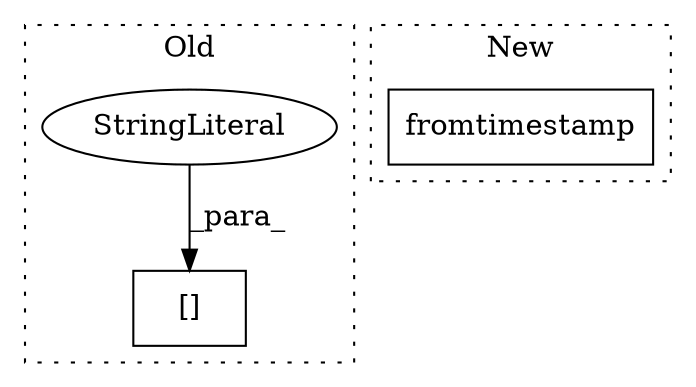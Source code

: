 digraph G {
subgraph cluster0 {
1 [label="[]" a="2" s="4087,4115" l="11,1" shape="box"];
3 [label="StringLiteral" a="45" s="4098" l="17" shape="ellipse"];
label = "Old";
style="dotted";
}
subgraph cluster1 {
2 [label="fromtimestamp" a="32" s="5131,5146" l="14,1" shape="box"];
label = "New";
style="dotted";
}
3 -> 1 [label="_para_"];
}